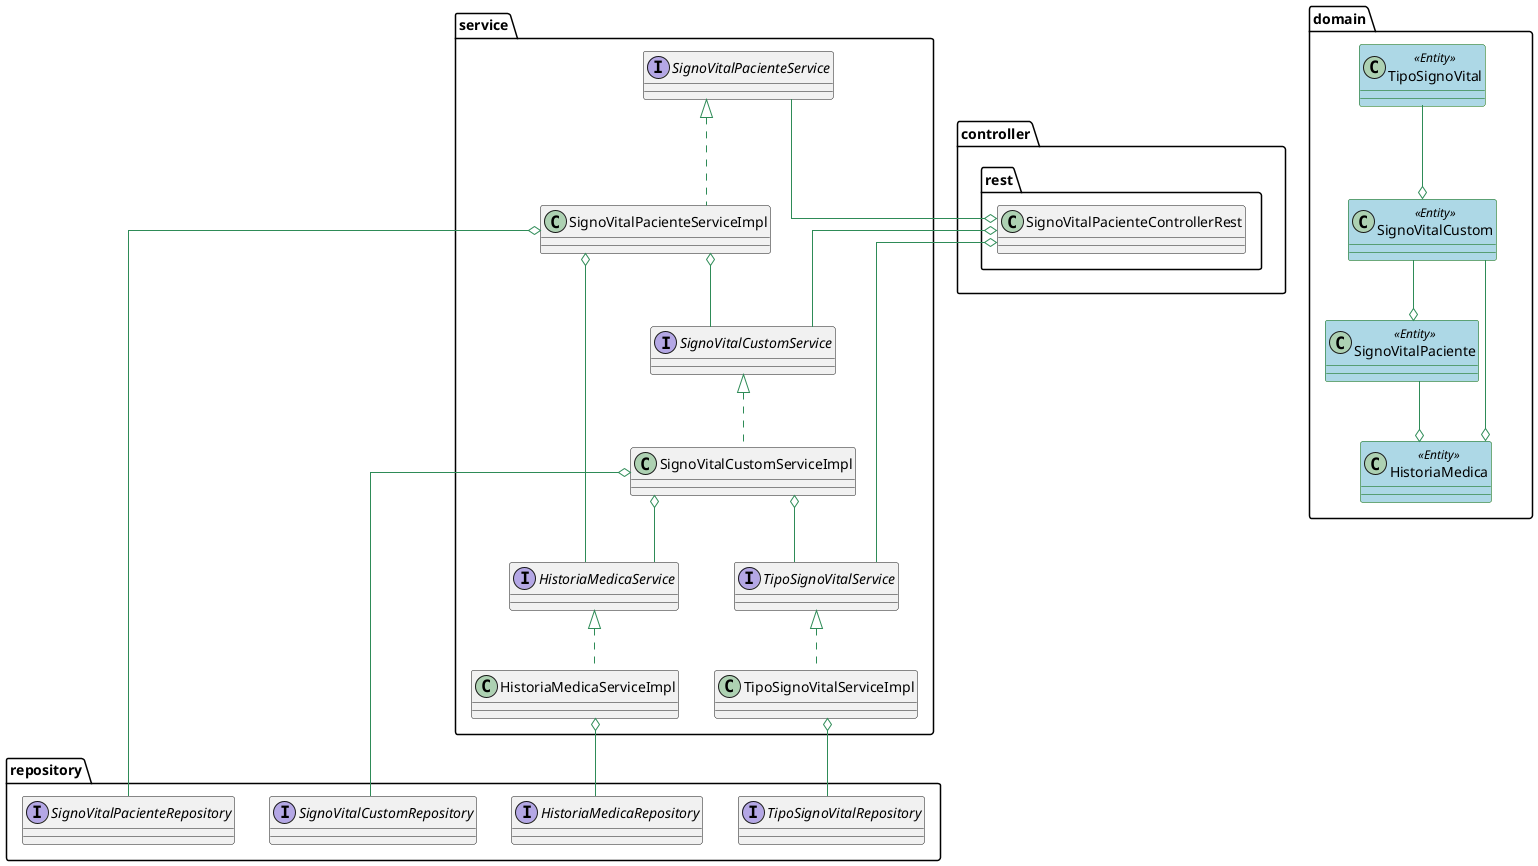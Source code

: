 @startuml HistoriaMedica
skinparam linetype ortho
skinparam class {
BackgroundColor<<Entity>> LightBlue
BorderColor<<Entity>> DarkGreen
BackgroundColor<<SinUso>> LightPink
BorderColor<<SinUso>> Red
ArrowColor SeaGreen

}

package domain{
    class TipoSignoVital<<Entity>>{}
    class SignoVitalCustom<<Entity>>{}
    class SignoVitalPaciente<<Entity>>{}
    class HistoriaMedica <<Entity>>{}
}

package repository{
    interface TipoSignoVitalRepository{}
    interface SignoVitalCustomRepository{}
    interface SignoVitalPacienteRepository{}
    interface HistoriaMedicaRepository{}
}

package service{
    interface TipoSignoVitalService{}
    class TipoSignoVitalServiceImpl{}

    interface SignoVitalCustomService{}
    class SignoVitalCustomServiceImpl{}

    interface SignoVitalPacienteService{}
    class SignoVitalPacienteServiceImpl{}

    interface HistoriaMedicaService{}
    class HistoriaMedicaServiceImpl{}
}

package controller.rest{
    class SignoVitalPacienteControllerRest{}
}

/'DOMAIN'/

SignoVitalPaciente --o HistoriaMedica
SignoVitalCustom --o HistoriaMedica
SignoVitalCustom --o SignoVitalPaciente
TipoSignoVital --o SignoVitalCustom

/'REPOSITORY'/

TipoSignoVitalServiceImpl o-- TipoSignoVitalRepository
SignoVitalCustomServiceImpl o-- SignoVitalCustomRepository
SignoVitalPacienteServiceImpl o-- SignoVitalPacienteRepository
HistoriaMedicaServiceImpl o-- HistoriaMedicaRepository

/'SERVICE'/

TipoSignoVitalService <|.. TipoSignoVitalServiceImpl
SignoVitalCustomService <|.. SignoVitalCustomServiceImpl
SignoVitalPacienteService <|.. SignoVitalPacienteServiceImpl
HistoriaMedicaService <|.. HistoriaMedicaServiceImpl

SignoVitalPacienteServiceImpl o-- HistoriaMedicaService
SignoVitalPacienteServiceImpl o-- SignoVitalCustomService

SignoVitalCustomServiceImpl o-- HistoriaMedicaService
SignoVitalCustomServiceImpl o-- TipoSignoVitalService

/'CONTROLLER REST'/

SignoVitalPacienteControllerRest o-left- SignoVitalPacienteService
SignoVitalPacienteControllerRest o-- TipoSignoVitalService
SignoVitalPacienteControllerRest o-- SignoVitalCustomService


@enduml